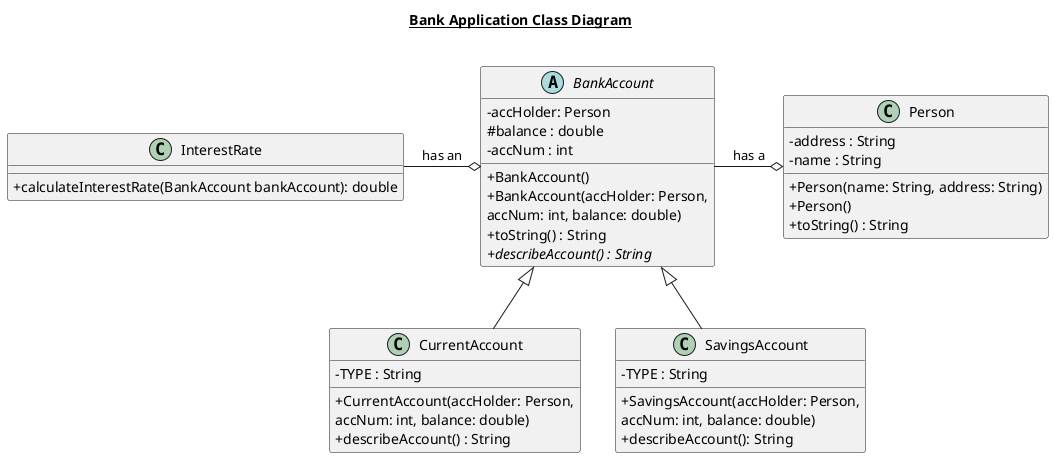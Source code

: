 @startuml
skinparam classAttributeIconSize 0


title __Bank Application Class Diagram__\n

abstract class BankAccount {
    - accHolder: Person
    # balance : double
    - accNum : int
    + BankAccount()
    + BankAccount(accHolder: Person,
    accNum: int, balance: double)
    + toString() : String
    {abstract} + describeAccount() : String
 }

 class CurrentAccount {
    - TYPE : String
    + CurrentAccount(accHolder: Person,
    accNum: int, balance: double)
    + describeAccount() : String
 }

 class Person {
    - address : String
    - name : String
    + Person(name: String, address: String)
    + Person()
    + toString() : String
 }

 class SavingsAccount {
    - TYPE : String
    + SavingsAccount(accHolder: Person,
    accNum: int, balance: double)
    + describeAccount(): String
 }

class InterestRate {
   + calculateInterestRate(BankAccount bankAccount): double
}

  BankAccount -right-o Person : has a
  InterestRate -right-o BankAccount : has an
  CurrentAccount -up-|> BankAccount
  SavingsAccount -up-|> BankAccount

@enduml
